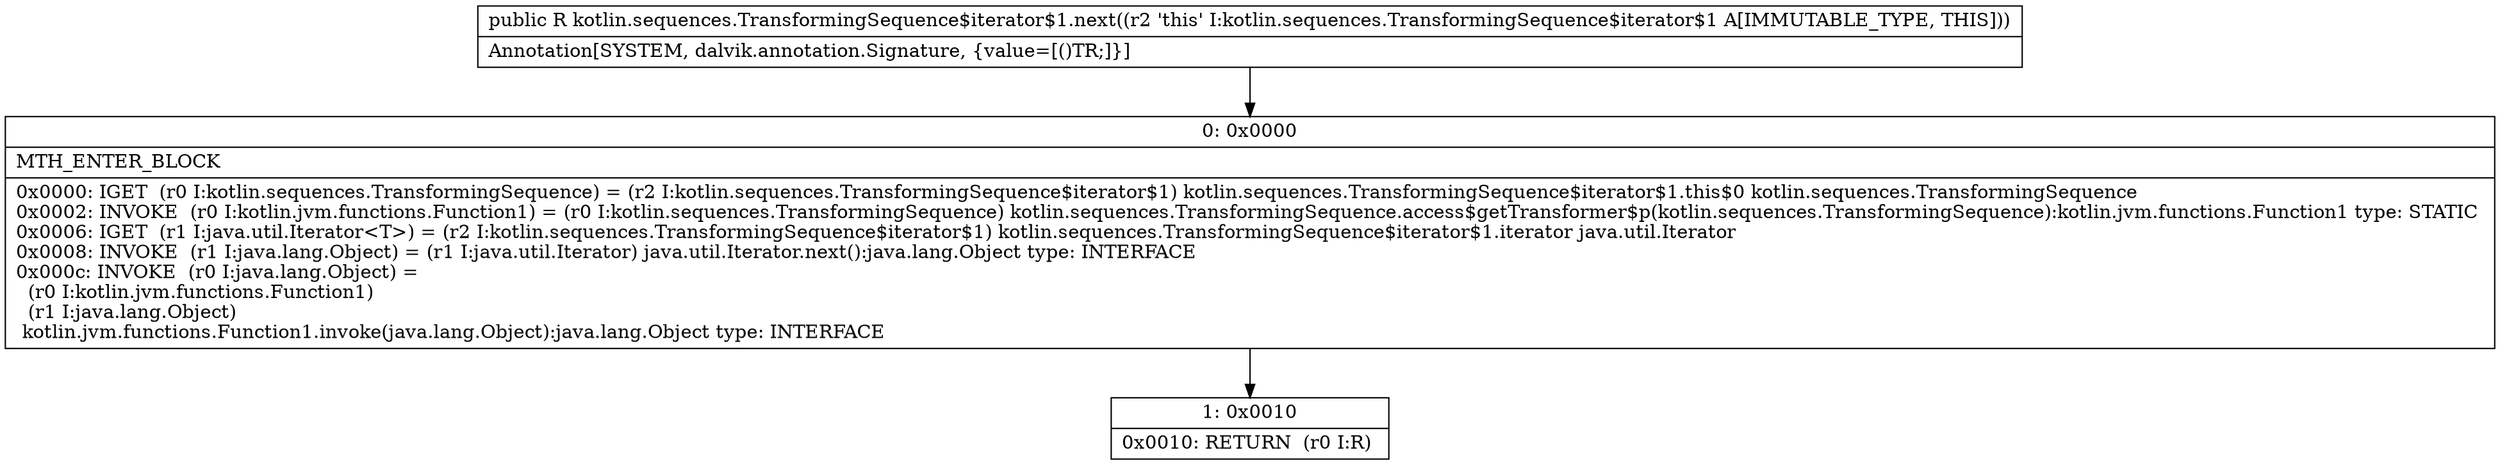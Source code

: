 digraph "CFG forkotlin.sequences.TransformingSequence$iterator$1.next()Ljava\/lang\/Object;" {
Node_0 [shape=record,label="{0\:\ 0x0000|MTH_ENTER_BLOCK\l|0x0000: IGET  (r0 I:kotlin.sequences.TransformingSequence) = (r2 I:kotlin.sequences.TransformingSequence$iterator$1) kotlin.sequences.TransformingSequence$iterator$1.this$0 kotlin.sequences.TransformingSequence \l0x0002: INVOKE  (r0 I:kotlin.jvm.functions.Function1) = (r0 I:kotlin.sequences.TransformingSequence) kotlin.sequences.TransformingSequence.access$getTransformer$p(kotlin.sequences.TransformingSequence):kotlin.jvm.functions.Function1 type: STATIC \l0x0006: IGET  (r1 I:java.util.Iterator\<T\>) = (r2 I:kotlin.sequences.TransformingSequence$iterator$1) kotlin.sequences.TransformingSequence$iterator$1.iterator java.util.Iterator \l0x0008: INVOKE  (r1 I:java.lang.Object) = (r1 I:java.util.Iterator) java.util.Iterator.next():java.lang.Object type: INTERFACE \l0x000c: INVOKE  (r0 I:java.lang.Object) = \l  (r0 I:kotlin.jvm.functions.Function1)\l  (r1 I:java.lang.Object)\l kotlin.jvm.functions.Function1.invoke(java.lang.Object):java.lang.Object type: INTERFACE \l}"];
Node_1 [shape=record,label="{1\:\ 0x0010|0x0010: RETURN  (r0 I:R) \l}"];
MethodNode[shape=record,label="{public R kotlin.sequences.TransformingSequence$iterator$1.next((r2 'this' I:kotlin.sequences.TransformingSequence$iterator$1 A[IMMUTABLE_TYPE, THIS]))  | Annotation[SYSTEM, dalvik.annotation.Signature, \{value=[()TR;]\}]\l}"];
MethodNode -> Node_0;
Node_0 -> Node_1;
}

